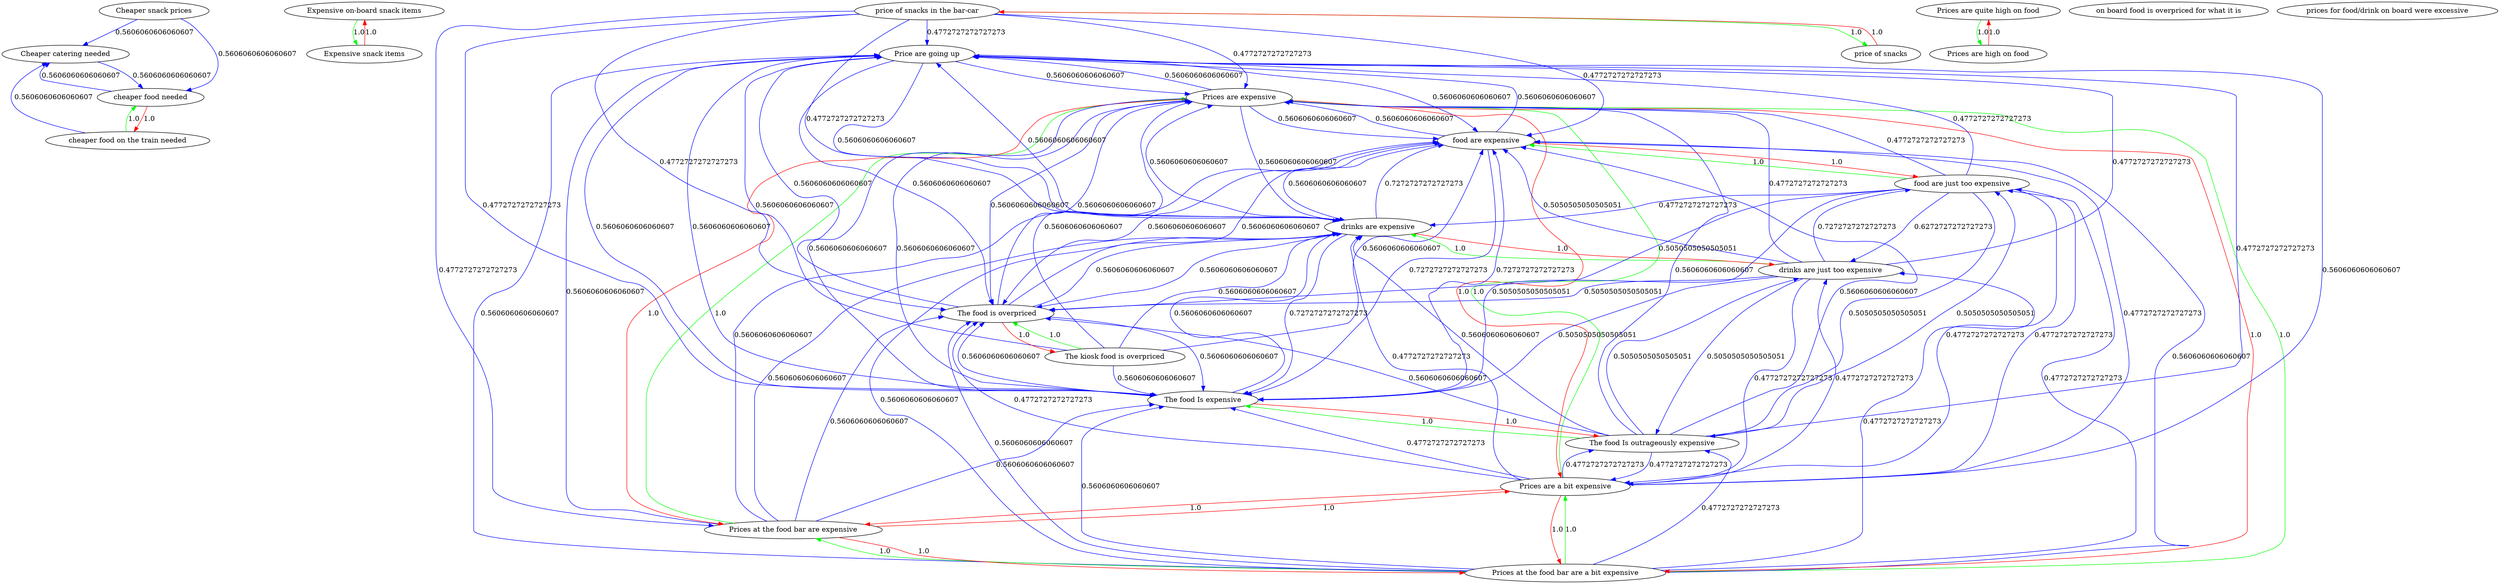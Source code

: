 digraph rawGraph {
"Cheaper catering needed";"Cheaper snack prices";"Expensive on-board snack items";"Expensive snack items";"Price are going up";"Prices are quite high on food";"Prices are high on food";"Prices at the food bar are a bit expensive";"Prices at the food bar are expensive";"Prices are expensive";"Prices are a bit expensive";"The food Is outrageously expensive";"The food Is expensive";"The kiosk food is overpriced";"The food is overpriced";"cheaper food on the train needed";"cheaper food needed";"drinks are just too expensive";"drinks are expensive";"food are just too expensive";"food are expensive";"on board food is overpriced for what it is";"price of snacks in the bar-car";"price of snacks";"prices for food/drink on board were excessive";"Expensive on-board snack items" -> "Expensive snack items" [label=1.0] [color=green]
"Expensive snack items" -> "Expensive on-board snack items" [label=1.0] [color=red]
"Prices are quite high on food" -> "Prices are high on food" [label=1.0] [color=green]
"Prices are high on food" -> "Prices are quite high on food" [label=1.0] [color=red]
"Prices at the food bar are a bit expensive" -> "Prices at the food bar are expensive" [label=1.0] [color=green]
"Prices at the food bar are expensive" -> "Prices are expensive" [label=1.0] [color=green]
"Prices at the food bar are a bit expensive" -> "Prices are a bit expensive" [label=1.0] [color=green]
"Prices are a bit expensive" -> "Prices are expensive" [label=1.0] [color=green]
"Prices at the food bar are a bit expensive" -> "Prices are expensive" [label=1.0] [color=green]
"Prices at the food bar are expensive" -> "Prices at the food bar are a bit expensive" [label=1.0] [color=red]
"Prices at the food bar are expensive" -> "Prices are a bit expensive" [label=1.0] [color=red]
"Prices are expensive" -> "Prices at the food bar are a bit expensive" [label=1.0] [color=red]
"Prices are expensive" -> "Prices at the food bar are expensive" [label=1.0] [color=red]
"Prices are expensive" -> "Prices are a bit expensive" [label=1.0] [color=red]
"Prices are a bit expensive" -> "Prices at the food bar are a bit expensive" [label=1.0] [color=red]
"Prices are a bit expensive" -> "Prices at the food bar are expensive" [label=1.0] [color=red]
"Prices are expensive" -> "Price are going up" [label=0.5606060606060607] [color=blue]
"Price are going up" -> "Prices are expensive" [label=0.5606060606060607] [color=blue]
"The food Is outrageously expensive" -> "The food Is expensive" [label=1.0] [color=green]
"The food Is expensive" -> "The food Is outrageously expensive" [label=1.0] [color=red]
"Prices are expensive" -> "The food Is expensive" [label=0.5606060606060607] [color=blue]
"The food Is expensive" -> "Prices are expensive" [label=0.5606060606060607] [color=blue]
"Prices are a bit expensive" -> "The food Is outrageously expensive" [label=0.4772727272727273] [color=blue]
"The food Is outrageously expensive" -> "Prices are a bit expensive" [label=0.4772727272727273] [color=blue]
"Prices at the food bar are a bit expensive" -> "The food Is expensive" [label=0.5606060606060607] [color=blue]
"Prices at the food bar are a bit expensive" -> "The food Is outrageously expensive" [label=0.4772727272727273] [color=blue]
"Prices are a bit expensive" -> "The food Is expensive" [label=0.4772727272727273] [color=blue]
"The food Is outrageously expensive" -> "Prices are expensive" [label=0.5606060606060607] [color=blue]
"The kiosk food is overpriced" -> "The food is overpriced" [label=1.0] [color=green]
"The food is overpriced" -> "The kiosk food is overpriced" [label=1.0] [color=red]
"The food is overpriced" -> "The food Is expensive" [label=0.5606060606060607] [color=blue]
"The food Is expensive" -> "The food is overpriced" [label=0.5606060606060607] [color=blue]
"Prices at the food bar are a bit expensive" -> "The food is overpriced" [label=0.5606060606060607] [color=blue]
"Prices are a bit expensive" -> "The food is overpriced" [label=0.4772727272727273] [color=blue]
"The kiosk food is overpriced" -> "The food Is expensive" [label=0.5606060606060607] [color=blue]
"cheaper food on the train needed" -> "cheaper food needed" [label=1.0] [color=green]
"cheaper food needed" -> "cheaper food on the train needed" [label=1.0] [color=red]
"Cheaper catering needed" -> "cheaper food needed" [label=0.5606060606060607] [color=blue]
"cheaper food needed" -> "Cheaper catering needed" [label=0.5606060606060607] [color=blue]
"Cheaper snack prices" -> "cheaper food needed" [label=0.5606060606060607] [color=blue]
"cheaper food on the train needed" -> "Cheaper catering needed" [label=0.5606060606060607] [color=blue]
"drinks are just too expensive" -> "drinks are expensive" [label=1.0] [color=green]
"drinks are expensive" -> "drinks are just too expensive" [label=1.0] [color=red]
"drinks are expensive" -> "The food is overpriced" [label=0.5606060606060607] [color=blue]
"The food Is expensive" -> "drinks are expensive" [label=0.5606060606060607] [color=blue]
"drinks are expensive" -> "The food Is expensive" [label=0.7272727272727273] [color=blue]
"drinks are just too expensive" -> "The food Is outrageously expensive" [label=0.5050505050505051] [color=blue]
"drinks are expensive" -> "Prices are expensive" [label=0.5606060606060607] [color=blue]
"Prices are expensive" -> "drinks are expensive" [label=0.5606060606060607] [color=blue]
"food are just too expensive" -> "food are expensive" [label=1.0] [color=green]
"food are expensive" -> "food are just too expensive" [label=1.0] [color=red]
"food are expensive" -> "The food is overpriced" [label=0.5606060606060607] [color=blue]
"The food is overpriced" -> "food are expensive" [label=0.5606060606060607] [color=blue]
"food are expensive" -> "The food Is expensive" [label=0.7272727272727273] [color=blue]
"The food Is expensive" -> "food are expensive" [label=0.7272727272727273] [color=blue]
"The food Is outrageously expensive" -> "food are just too expensive" [label=0.5050505050505051] [color=blue]
"food are just too expensive" -> "The food Is outrageously expensive" [label=0.5050505050505051] [color=blue]
"Prices are expensive" -> "food are expensive" [label=0.5606060606060607] [color=blue]
"food are expensive" -> "Prices are expensive" [label=0.5606060606060607] [color=blue]
"food are expensive" -> "drinks are expensive" [label=0.5606060606060607] [color=blue]
"drinks are expensive" -> "food are expensive" [label=0.7272727272727273] [color=blue]
"drinks are just too expensive" -> "food are just too expensive" [label=0.7272727272727273] [color=blue]
"food are just too expensive" -> "drinks are just too expensive" [label=0.6272727272727273] [color=blue]
"Prices at the food bar are a bit expensive" -> "food are expensive" [label=0.5606060606060607] [color=blue]
"Prices are a bit expensive" -> "food are expensive" [label=0.4772727272727273] [color=blue]
"The kiosk food is overpriced" -> "food are expensive" [label=0.5606060606060607] [color=blue]
"price of snacks in the bar-car" -> "price of snacks" [label=1.0] [color=green]
"price of snacks" -> "price of snacks in the bar-car" [label=1.0] [color=red]
"price of snacks in the bar-car" -> "Prices at the food bar are expensive" [label=0.4772727272727273] [color=blue]
"Cheaper snack prices" -> "Cheaper catering needed" [label=0.5606060606060607] [color=blue]
"Price are going up" -> "The food Is expensive" [label=0.5606060606060607] [color=blue]
"Price are going up" -> "food are expensive" [label=0.5606060606060607] [color=blue]
"Price are going up" -> "drinks are expensive" [label=0.5606060606060607] [color=blue]
"Prices at the food bar are a bit expensive" -> "food are just too expensive" [label=0.4772727272727273] [color=blue]
"Prices at the food bar are a bit expensive" -> "Price are going up" [label=0.5606060606060607] [color=blue]
"Prices at the food bar are a bit expensive" -> "drinks are expensive" [label=0.5606060606060607] [color=blue]
"Prices at the food bar are expensive" -> "The food Is expensive" [label=0.5606060606060607] [color=blue]
"Prices at the food bar are expensive" -> "food are expensive" [label=0.5606060606060607] [color=blue]
"Prices at the food bar are expensive" -> "Price are going up" [label=0.5606060606060607] [color=blue]
"Prices at the food bar are expensive" -> "drinks are expensive" [label=0.5606060606060607] [color=blue]
"Prices are expensive" -> "The food is overpriced" [label=0.5606060606060607] [color=blue]
"Prices are a bit expensive" -> "food are just too expensive" [label=0.4772727272727273] [color=blue]
"Prices are a bit expensive" -> "Price are going up" [label=0.5606060606060607] [color=blue]
"Prices are a bit expensive" -> "drinks are expensive" [label=0.4772727272727273] [color=blue]
"The food Is outrageously expensive" -> "The food is overpriced" [label=0.5606060606060607] [color=blue]
"The food Is outrageously expensive" -> "food are expensive" [label=0.5606060606060607] [color=blue]
"The food Is outrageously expensive" -> "Price are going up" [label=0.4772727272727273] [color=blue]
"The food Is outrageously expensive" -> "drinks are just too expensive" [label=0.5050505050505051] [color=blue]
"The food Is outrageously expensive" -> "drinks are expensive" [label=0.5606060606060607] [color=blue]
"The food Is expensive" -> "Price are going up" [label=0.5606060606060607] [color=blue]
"The kiosk food is overpriced" -> "Prices are expensive" [label=0.5606060606060607] [color=blue]
"The kiosk food is overpriced" -> "Price are going up" [label=0.5606060606060607] [color=blue]
"The kiosk food is overpriced" -> "drinks are expensive" [label=0.5606060606060607] [color=blue]
"The food is overpriced" -> "Prices are expensive" [label=0.5606060606060607] [color=blue]
"The food is overpriced" -> "Price are going up" [label=0.5606060606060607] [color=blue]
"The food is overpriced" -> "drinks are expensive" [label=0.5606060606060607] [color=blue]
"drinks are just too expensive" -> "The food is overpriced" [label=0.5050505050505051] [color=blue]
"drinks are just too expensive" -> "The food Is expensive" [label=0.5050505050505051] [color=blue]
"drinks are just too expensive" -> "food are expensive" [label=0.5050505050505051] [color=blue]
"drinks are just too expensive" -> "Prices are a bit expensive" [label=0.4772727272727273] [color=blue]
"drinks are just too expensive" -> "Prices are expensive" [label=0.4772727272727273] [color=blue]
"drinks are just too expensive" -> "Price are going up" [label=0.4772727272727273] [color=blue]
"drinks are expensive" -> "Price are going up" [label=0.5606060606060607] [color=blue]
"food are just too expensive" -> "The food is overpriced" [label=0.5050505050505051] [color=blue]
"food are just too expensive" -> "The food Is expensive" [label=0.5050505050505051] [color=blue]
"food are just too expensive" -> "Prices are a bit expensive" [label=0.4772727272727273] [color=blue]
"food are just too expensive" -> "Prices are expensive" [label=0.4772727272727273] [color=blue]
"food are just too expensive" -> "Price are going up" [label=0.4772727272727273] [color=blue]
"food are just too expensive" -> "drinks are expensive" [label=0.4772727272727273] [color=blue]
"food are expensive" -> "Price are going up" [label=0.5606060606060607] [color=blue]
"price of snacks in the bar-car" -> "The food Is expensive" [label=0.4772727272727273] [color=blue]
"price of snacks in the bar-car" -> "food are expensive" [label=0.4772727272727273] [color=blue]
"price of snacks in the bar-car" -> "Prices are expensive" [label=0.4772727272727273] [color=blue]
"price of snacks in the bar-car" -> "Price are going up" [label=0.4772727272727273] [color=blue]
"price of snacks in the bar-car" -> "drinks are expensive" [label=0.4772727272727273] [color=blue]
"Price are going up" -> "The food is overpriced" [label=0.5606060606060607] [color=blue]
"Prices at the food bar are a bit expensive" -> "drinks are just too expensive" [label=0.4772727272727273] [color=blue]
"Prices at the food bar are expensive" -> "The food is overpriced" [label=0.5606060606060607] [color=blue]
"Prices are a bit expensive" -> "drinks are just too expensive" [label=0.4772727272727273] [color=blue]
"price of snacks in the bar-car" -> "The food is overpriced" [label=0.4772727272727273] [color=blue]
}
